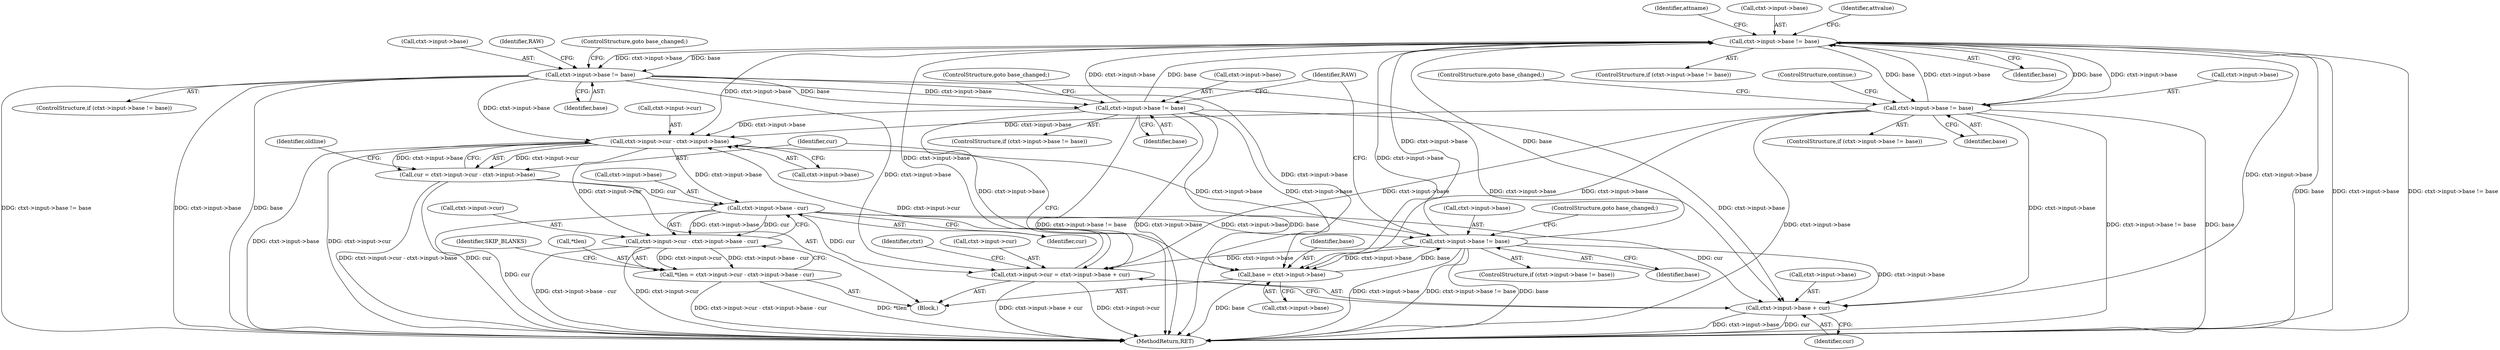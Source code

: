 digraph "0_Chrome_d0947db40187f4708c58e64cbd6013faf9eddeed_33@pointer" {
"1000327" [label="(Call,ctxt->input->base != base)"];
"1000708" [label="(Call,ctxt->input->base != base)"];
"1000327" [label="(Call,ctxt->input->base != base)"];
"1000260" [label="(Call,ctxt->input->base != base)"];
"1000250" [label="(Call,ctxt->input->base - cur)"];
"1000179" [label="(Call,ctxt->input->cur - ctxt->input->base)"];
"1001548" [label="(Call,ctxt->input->cur = ctxt->input->base + cur)"];
"1000827" [label="(Call,ctxt->input->base != base)"];
"1000888" [label="(Call,ctxt->input->base != base)"];
"1000177" [label="(Call,cur = ctxt->input->cur - ctxt->input->base)"];
"1000170" [label="(Call,base = ctxt->input->base)"];
"1000244" [label="(Call,ctxt->input->cur - ctxt->input->base - cur)"];
"1000241" [label="(Call,*tlen = ctxt->input->cur - ctxt->input->base - cur)"];
"1001554" [label="(Call,ctxt->input->base + cur)"];
"1000251" [label="(Call,ctxt->input->base)"];
"1000185" [label="(Call,ctxt->input->base)"];
"1001554" [label="(Call,ctxt->input->base + cur)"];
"1000352" [label="(Identifier,attname)"];
"1000261" [label="(Call,ctxt->input->base)"];
"1000272" [label="(Identifier,RAW)"];
"1000191" [label="(Identifier,oldline)"];
"1000245" [label="(Call,ctxt->input->cur)"];
"1000707" [label="(ControlStructure,if (ctxt->input->base != base))"];
"1000326" [label="(ControlStructure,if (ctxt->input->base != base))"];
"1000895" [label="(ControlStructure,goto base_changed;)"];
"1000894" [label="(Identifier,base)"];
"1000250" [label="(Call,ctxt->input->base - cur)"];
"1000257" [label="(Identifier,SKIP_BLANKS)"];
"1000708" [label="(Call,ctxt->input->base != base)"];
"1001555" [label="(Call,ctxt->input->base)"];
"1000177" [label="(Call,cur = ctxt->input->cur - ctxt->input->base)"];
"1000328" [label="(Call,ctxt->input->base)"];
"1000266" [label="(Identifier,base)"];
"1000179" [label="(Call,ctxt->input->cur - ctxt->input->base)"];
"1000827" [label="(Call,ctxt->input->base != base)"];
"1000256" [label="(Identifier,cur)"];
"1000125" [label="(Block,)"];
"1000170" [label="(Call,base = ctxt->input->base)"];
"1000828" [label="(Call,ctxt->input->base)"];
"1000838" [label="(Identifier,RAW)"];
"1000242" [label="(Call,*tlen)"];
"1000338" [label="(Identifier,attvalue)"];
"1000714" [label="(Identifier,base)"];
"1000709" [label="(Call,ctxt->input->base)"];
"1000888" [label="(Call,ctxt->input->base != base)"];
"1000889" [label="(Call,ctxt->input->base)"];
"1001585" [label="(MethodReturn,RET)"];
"1001560" [label="(Identifier,cur)"];
"1000887" [label="(ControlStructure,if (ctxt->input->base != base))"];
"1000260" [label="(Call,ctxt->input->base != base)"];
"1000178" [label="(Identifier,cur)"];
"1000172" [label="(Call,ctxt->input->base)"];
"1000241" [label="(Call,*tlen = ctxt->input->cur - ctxt->input->base - cur)"];
"1000715" [label="(ControlStructure,goto base_changed;)"];
"1000833" [label="(Identifier,base)"];
"1001564" [label="(Identifier,ctxt)"];
"1000327" [label="(Call,ctxt->input->base != base)"];
"1000826" [label="(ControlStructure,if (ctxt->input->base != base))"];
"1000259" [label="(ControlStructure,if (ctxt->input->base != base))"];
"1000180" [label="(Call,ctxt->input->cur)"];
"1000834" [label="(ControlStructure,goto base_changed;)"];
"1001549" [label="(Call,ctxt->input->cur)"];
"1000244" [label="(Call,ctxt->input->cur - ctxt->input->base - cur)"];
"1001548" [label="(Call,ctxt->input->cur = ctxt->input->base + cur)"];
"1000716" [label="(ControlStructure,continue;)"];
"1000267" [label="(ControlStructure,goto base_changed;)"];
"1000171" [label="(Identifier,base)"];
"1000333" [label="(Identifier,base)"];
"1000327" -> "1000326"  [label="AST: "];
"1000327" -> "1000333"  [label="CFG: "];
"1000328" -> "1000327"  [label="AST: "];
"1000333" -> "1000327"  [label="AST: "];
"1000338" -> "1000327"  [label="CFG: "];
"1000352" -> "1000327"  [label="CFG: "];
"1000327" -> "1001585"  [label="DDG: base"];
"1000327" -> "1001585"  [label="DDG: ctxt->input->base"];
"1000327" -> "1001585"  [label="DDG: ctxt->input->base != base"];
"1000327" -> "1000170"  [label="DDG: ctxt->input->base"];
"1000327" -> "1000179"  [label="DDG: ctxt->input->base"];
"1000708" -> "1000327"  [label="DDG: ctxt->input->base"];
"1000708" -> "1000327"  [label="DDG: base"];
"1000260" -> "1000327"  [label="DDG: ctxt->input->base"];
"1000260" -> "1000327"  [label="DDG: base"];
"1000888" -> "1000327"  [label="DDG: ctxt->input->base"];
"1000888" -> "1000327"  [label="DDG: base"];
"1000327" -> "1000708"  [label="DDG: ctxt->input->base"];
"1000327" -> "1000708"  [label="DDG: base"];
"1000327" -> "1000827"  [label="DDG: ctxt->input->base"];
"1000327" -> "1000827"  [label="DDG: base"];
"1000327" -> "1001548"  [label="DDG: ctxt->input->base"];
"1000327" -> "1001554"  [label="DDG: ctxt->input->base"];
"1000708" -> "1000707"  [label="AST: "];
"1000708" -> "1000714"  [label="CFG: "];
"1000709" -> "1000708"  [label="AST: "];
"1000714" -> "1000708"  [label="AST: "];
"1000715" -> "1000708"  [label="CFG: "];
"1000716" -> "1000708"  [label="CFG: "];
"1000708" -> "1001585"  [label="DDG: base"];
"1000708" -> "1001585"  [label="DDG: ctxt->input->base"];
"1000708" -> "1001585"  [label="DDG: ctxt->input->base != base"];
"1000708" -> "1000170"  [label="DDG: ctxt->input->base"];
"1000708" -> "1000179"  [label="DDG: ctxt->input->base"];
"1000708" -> "1001548"  [label="DDG: ctxt->input->base"];
"1000708" -> "1001554"  [label="DDG: ctxt->input->base"];
"1000260" -> "1000259"  [label="AST: "];
"1000260" -> "1000266"  [label="CFG: "];
"1000261" -> "1000260"  [label="AST: "];
"1000266" -> "1000260"  [label="AST: "];
"1000267" -> "1000260"  [label="CFG: "];
"1000272" -> "1000260"  [label="CFG: "];
"1000260" -> "1001585"  [label="DDG: ctxt->input->base != base"];
"1000260" -> "1001585"  [label="DDG: base"];
"1000260" -> "1001585"  [label="DDG: ctxt->input->base"];
"1000260" -> "1000170"  [label="DDG: ctxt->input->base"];
"1000260" -> "1000179"  [label="DDG: ctxt->input->base"];
"1000250" -> "1000260"  [label="DDG: ctxt->input->base"];
"1000170" -> "1000260"  [label="DDG: base"];
"1000260" -> "1001548"  [label="DDG: ctxt->input->base"];
"1000260" -> "1001554"  [label="DDG: ctxt->input->base"];
"1000250" -> "1000244"  [label="AST: "];
"1000250" -> "1000256"  [label="CFG: "];
"1000251" -> "1000250"  [label="AST: "];
"1000256" -> "1000250"  [label="AST: "];
"1000244" -> "1000250"  [label="CFG: "];
"1000250" -> "1001585"  [label="DDG: cur"];
"1000250" -> "1000244"  [label="DDG: ctxt->input->base"];
"1000250" -> "1000244"  [label="DDG: cur"];
"1000179" -> "1000250"  [label="DDG: ctxt->input->base"];
"1000177" -> "1000250"  [label="DDG: cur"];
"1000250" -> "1001548"  [label="DDG: cur"];
"1000250" -> "1001554"  [label="DDG: cur"];
"1000179" -> "1000177"  [label="AST: "];
"1000179" -> "1000185"  [label="CFG: "];
"1000180" -> "1000179"  [label="AST: "];
"1000185" -> "1000179"  [label="AST: "];
"1000177" -> "1000179"  [label="CFG: "];
"1000179" -> "1001585"  [label="DDG: ctxt->input->base"];
"1000179" -> "1001585"  [label="DDG: ctxt->input->cur"];
"1000179" -> "1000177"  [label="DDG: ctxt->input->cur"];
"1000179" -> "1000177"  [label="DDG: ctxt->input->base"];
"1001548" -> "1000179"  [label="DDG: ctxt->input->cur"];
"1000827" -> "1000179"  [label="DDG: ctxt->input->base"];
"1000888" -> "1000179"  [label="DDG: ctxt->input->base"];
"1000179" -> "1000244"  [label="DDG: ctxt->input->cur"];
"1001548" -> "1000125"  [label="AST: "];
"1001548" -> "1001554"  [label="CFG: "];
"1001549" -> "1001548"  [label="AST: "];
"1001554" -> "1001548"  [label="AST: "];
"1001564" -> "1001548"  [label="CFG: "];
"1001548" -> "1001585"  [label="DDG: ctxt->input->base + cur"];
"1001548" -> "1001585"  [label="DDG: ctxt->input->cur"];
"1000827" -> "1001548"  [label="DDG: ctxt->input->base"];
"1000888" -> "1001548"  [label="DDG: ctxt->input->base"];
"1000827" -> "1000826"  [label="AST: "];
"1000827" -> "1000833"  [label="CFG: "];
"1000828" -> "1000827"  [label="AST: "];
"1000833" -> "1000827"  [label="AST: "];
"1000834" -> "1000827"  [label="CFG: "];
"1000838" -> "1000827"  [label="CFG: "];
"1000827" -> "1001585"  [label="DDG: ctxt->input->base != base"];
"1000827" -> "1001585"  [label="DDG: ctxt->input->base"];
"1000827" -> "1001585"  [label="DDG: base"];
"1000827" -> "1000170"  [label="DDG: ctxt->input->base"];
"1000827" -> "1000888"  [label="DDG: ctxt->input->base"];
"1000827" -> "1000888"  [label="DDG: base"];
"1000827" -> "1001554"  [label="DDG: ctxt->input->base"];
"1000888" -> "1000887"  [label="AST: "];
"1000888" -> "1000894"  [label="CFG: "];
"1000889" -> "1000888"  [label="AST: "];
"1000894" -> "1000888"  [label="AST: "];
"1000272" -> "1000888"  [label="CFG: "];
"1000895" -> "1000888"  [label="CFG: "];
"1000888" -> "1001585"  [label="DDG: base"];
"1000888" -> "1001585"  [label="DDG: ctxt->input->base != base"];
"1000888" -> "1001585"  [label="DDG: ctxt->input->base"];
"1000888" -> "1000170"  [label="DDG: ctxt->input->base"];
"1000888" -> "1001554"  [label="DDG: ctxt->input->base"];
"1000177" -> "1000125"  [label="AST: "];
"1000178" -> "1000177"  [label="AST: "];
"1000191" -> "1000177"  [label="CFG: "];
"1000177" -> "1001585"  [label="DDG: cur"];
"1000177" -> "1001585"  [label="DDG: ctxt->input->cur - ctxt->input->base"];
"1000170" -> "1000125"  [label="AST: "];
"1000170" -> "1000172"  [label="CFG: "];
"1000171" -> "1000170"  [label="AST: "];
"1000172" -> "1000170"  [label="AST: "];
"1000178" -> "1000170"  [label="CFG: "];
"1000170" -> "1001585"  [label="DDG: base"];
"1000244" -> "1000241"  [label="AST: "];
"1000245" -> "1000244"  [label="AST: "];
"1000241" -> "1000244"  [label="CFG: "];
"1000244" -> "1001585"  [label="DDG: ctxt->input->base - cur"];
"1000244" -> "1001585"  [label="DDG: ctxt->input->cur"];
"1000244" -> "1000241"  [label="DDG: ctxt->input->cur"];
"1000244" -> "1000241"  [label="DDG: ctxt->input->base - cur"];
"1000241" -> "1000125"  [label="AST: "];
"1000242" -> "1000241"  [label="AST: "];
"1000257" -> "1000241"  [label="CFG: "];
"1000241" -> "1001585"  [label="DDG: *tlen"];
"1000241" -> "1001585"  [label="DDG: ctxt->input->cur - ctxt->input->base - cur"];
"1001554" -> "1001560"  [label="CFG: "];
"1001555" -> "1001554"  [label="AST: "];
"1001560" -> "1001554"  [label="AST: "];
"1001554" -> "1001585"  [label="DDG: ctxt->input->base"];
"1001554" -> "1001585"  [label="DDG: cur"];
}
